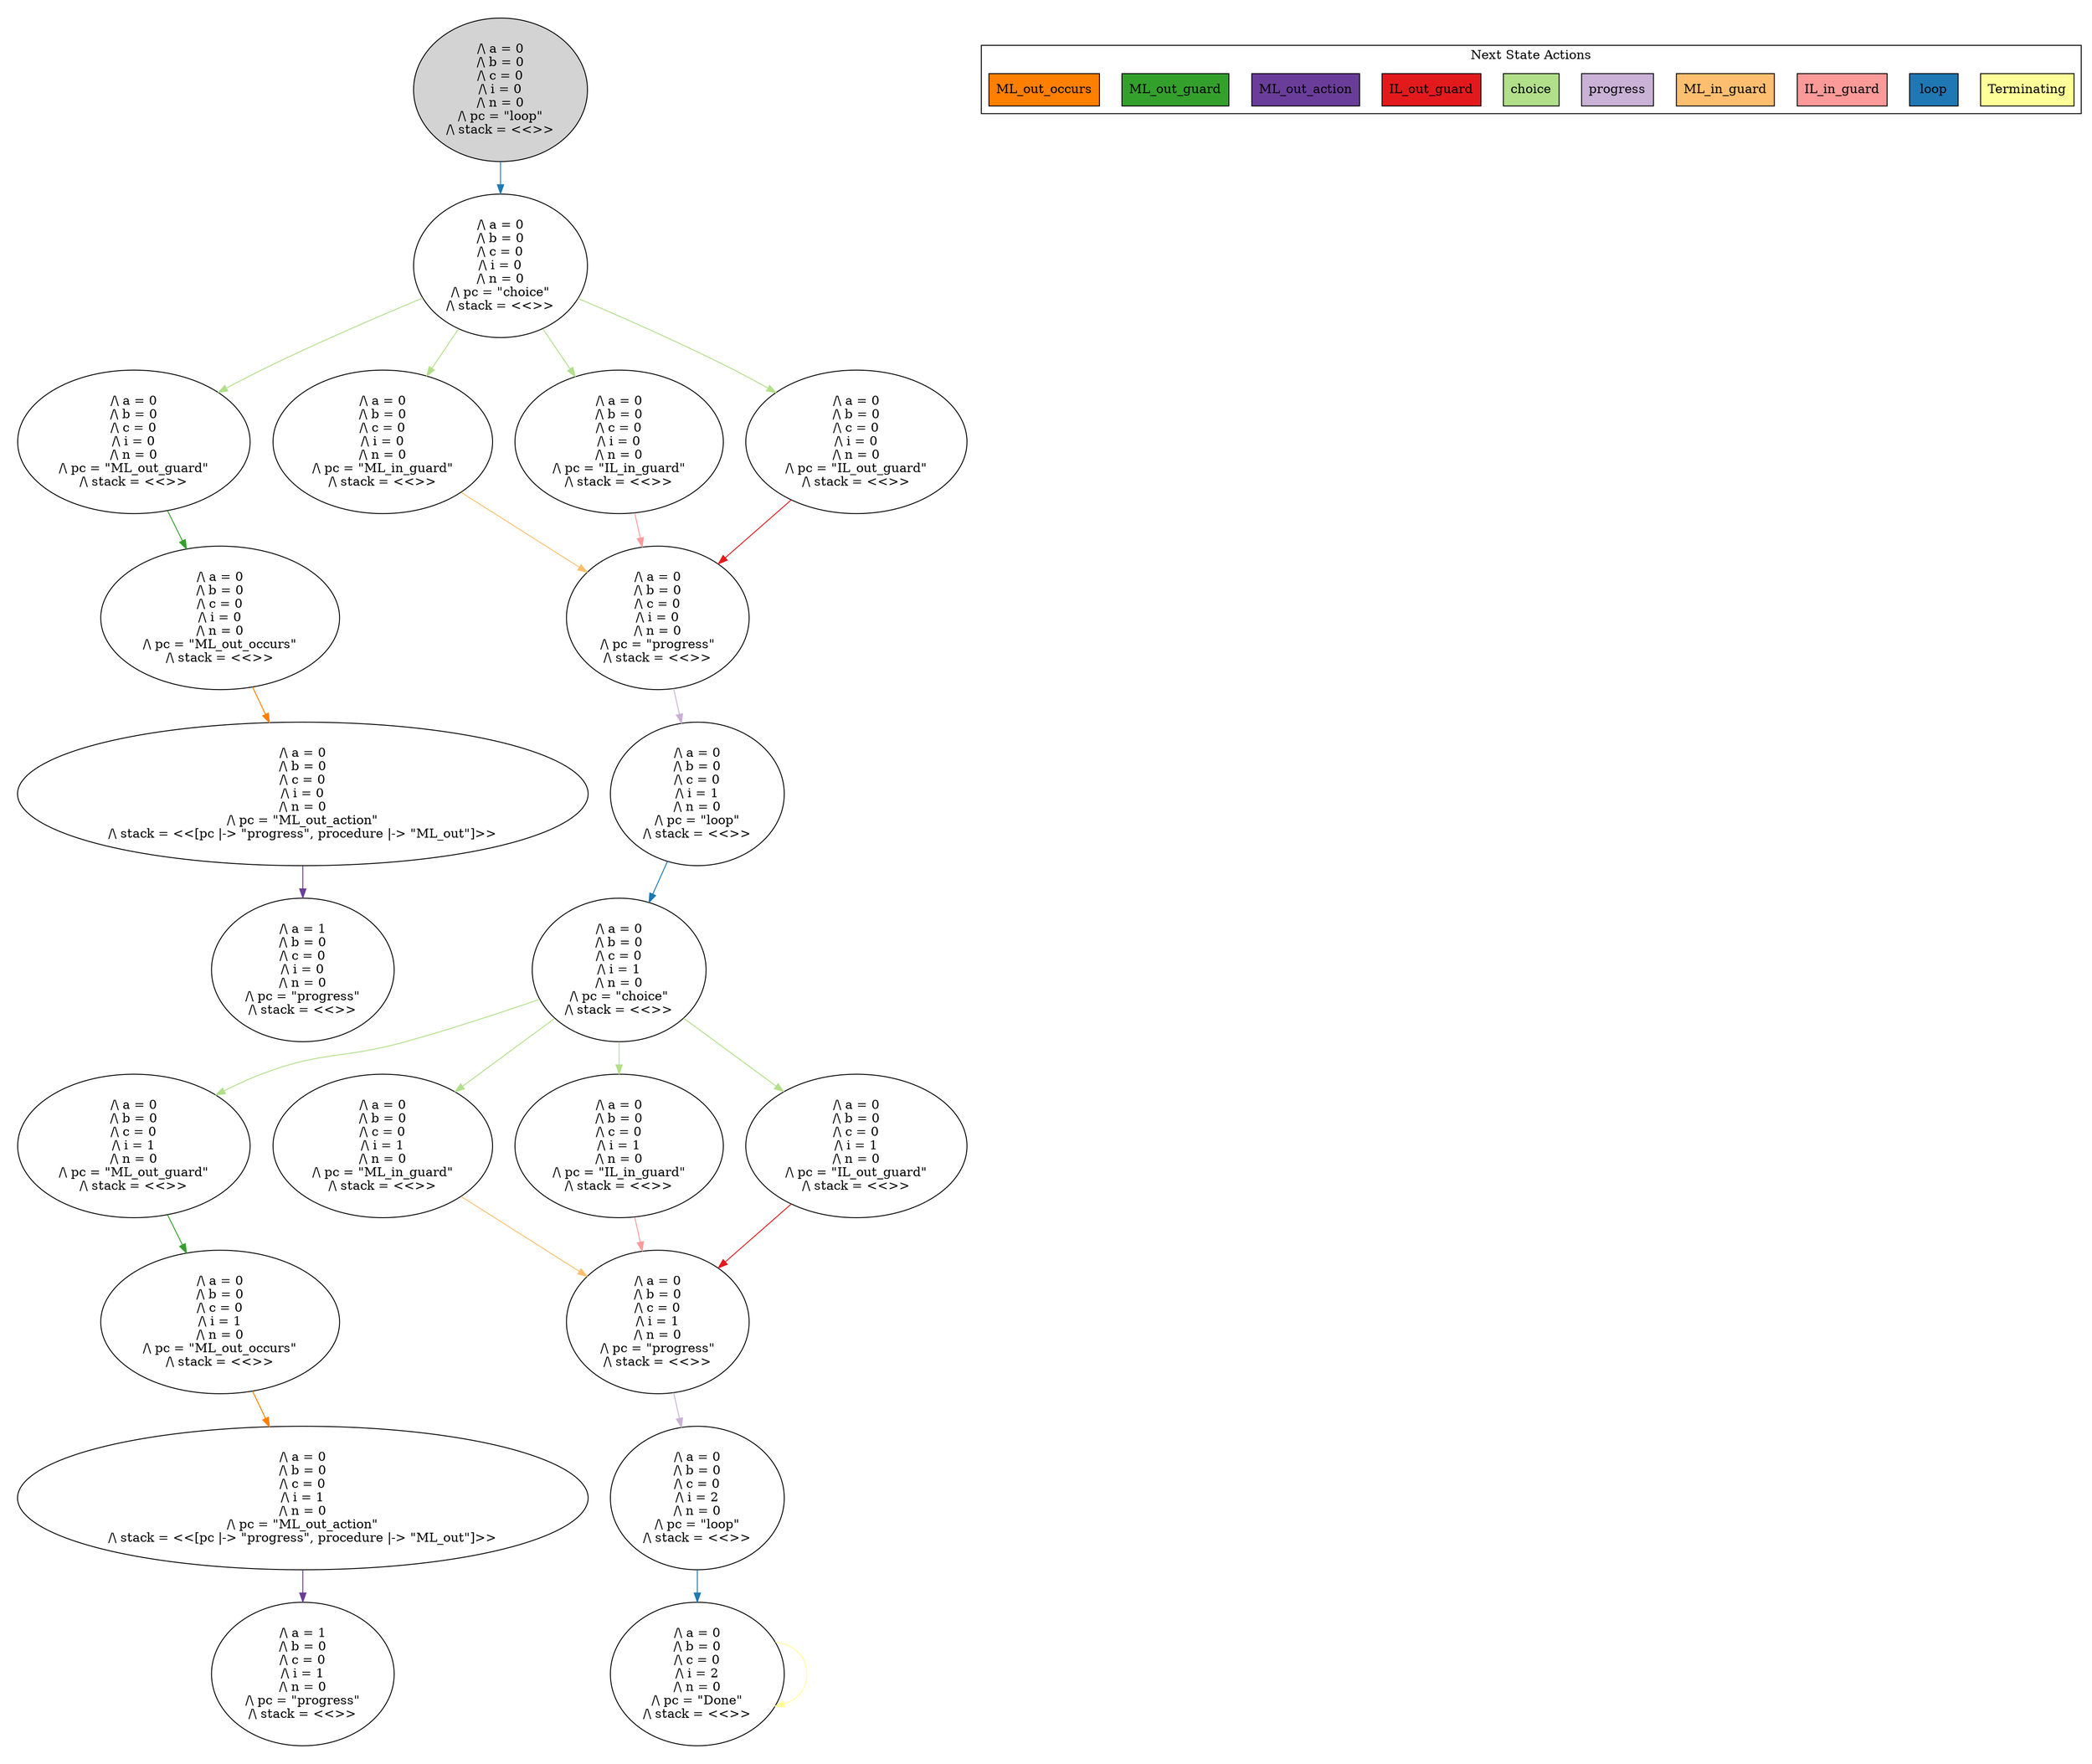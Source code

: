 strict digraph DiskGraph {
edge [colorscheme="paired12"]
nodesep=0.35;
subgraph cluster_graph {
color="white";
-4830277635397951892 [label="/\\ a = 0\n/\\ b = 0\n/\\ c = 0\n/\\ i = 0\n/\\ n = 0\n/\\ pc = \"loop\"\n/\\ stack = <<>>",style = filled]
-4830277635397951892 -> 5020845035231402995 [label="",color="2",fontcolor="2"];
5020845035231402995 [label="/\\ a = 0\n/\\ b = 0\n/\\ c = 0\n/\\ i = 0\n/\\ n = 0\n/\\ pc = \"choice\"\n/\\ stack = <<>>"];
5020845035231402995 -> 6068540636157477627 [label="",color="3",fontcolor="3"];
6068540636157477627 [label="/\\ a = 0\n/\\ b = 0\n/\\ c = 0\n/\\ i = 0\n/\\ n = 0\n/\\ pc = \"ML_out_guard\"\n/\\ stack = <<>>"];
5020845035231402995 -> 7955516589905073208 [label="",color="3",fontcolor="3"];
7955516589905073208 [label="/\\ a = 0\n/\\ b = 0\n/\\ c = 0\n/\\ i = 0\n/\\ n = 0\n/\\ pc = \"ML_in_guard\"\n/\\ stack = <<>>"];
6068540636157477627 -> 8039784854571392312 [label="",color="4",fontcolor="4"];
8039784854571392312 [label="/\\ a = 0\n/\\ b = 0\n/\\ c = 0\n/\\ i = 0\n/\\ n = 0\n/\\ pc = \"ML_out_occurs\"\n/\\ stack = <<>>"];
5020845035231402995 -> -8878458940366844467 [label="",color="3",fontcolor="3"];
-8878458940366844467 [label="/\\ a = 0\n/\\ b = 0\n/\\ c = 0\n/\\ i = 0\n/\\ n = 0\n/\\ pc = \"IL_in_guard\"\n/\\ stack = <<>>"];
5020845035231402995 -> -1120925396804594537 [label="",color="3",fontcolor="3"];
-1120925396804594537 [label="/\\ a = 0\n/\\ b = 0\n/\\ c = 0\n/\\ i = 0\n/\\ n = 0\n/\\ pc = \"IL_out_guard\"\n/\\ stack = <<>>"];
-8878458940366844467 -> 811275781768734907 [label="",color="5",fontcolor="5"];
-1120925396804594537 -> 811275781768734907 [label="",color="6",fontcolor="6"];
7955516589905073208 -> 811275781768734907 [label="",color="7",fontcolor="7"];
811275781768734907 [label="/\\ a = 0\n/\\ b = 0\n/\\ c = 0\n/\\ i = 0\n/\\ n = 0\n/\\ pc = \"progress\"\n/\\ stack = <<>>"];
8039784854571392312 -> 8970453890228069924 [label="",color="8",fontcolor="8"];
8970453890228069924 [label="/\\ a = 0\n/\\ b = 0\n/\\ c = 0\n/\\ i = 0\n/\\ n = 0\n/\\ pc = \"ML_out_action\"\n/\\ stack = <<[pc |-> \"progress\", procedure |-> \"ML_out\"]>>"];
811275781768734907 -> 4108400015141783651 [label="",color="9",fontcolor="9"];
4108400015141783651 [label="/\\ a = 0\n/\\ b = 0\n/\\ c = 0\n/\\ i = 1\n/\\ n = 0\n/\\ pc = \"loop\"\n/\\ stack = <<>>"];
8970453890228069924 -> -5082731266029463209 [label="",color="10",fontcolor="10"];
-5082731266029463209 [label="/\\ a = 1\n/\\ b = 0\n/\\ c = 0\n/\\ i = 0\n/\\ n = 0\n/\\ pc = \"progress\"\n/\\ stack = <<>>"];
4108400015141783651 -> 2842189262425685050 [label="",color="2",fontcolor="2"];
2842189262425685050 [label="/\\ a = 0\n/\\ b = 0\n/\\ c = 0\n/\\ i = 1\n/\\ n = 0\n/\\ pc = \"choice\"\n/\\ stack = <<>>"];
2842189262425685050 -> -749622218695392630 [label="",color="3",fontcolor="3"];
-749622218695392630 [label="/\\ a = 0\n/\\ b = 0\n/\\ c = 0\n/\\ i = 1\n/\\ n = 0\n/\\ pc = \"ML_out_guard\"\n/\\ stack = <<>>"];
2842189262425685050 -> 4649312623846056524 [label="",color="3",fontcolor="3"];
4649312623846056524 [label="/\\ a = 0\n/\\ b = 0\n/\\ c = 0\n/\\ i = 1\n/\\ n = 0\n/\\ pc = \"ML_in_guard\"\n/\\ stack = <<>>"];
-749622218695392630 -> 6606266620118404333 [label="",color="4",fontcolor="4"];
6606266620118404333 [label="/\\ a = 0\n/\\ b = 0\n/\\ c = 0\n/\\ i = 1\n/\\ n = 0\n/\\ pc = \"ML_out_occurs\"\n/\\ stack = <<>>"];
2842189262425685050 -> -6184742320309879879 [label="",color="3",fontcolor="3"];
-6184742320309879879 [label="/\\ a = 0\n/\\ b = 0\n/\\ c = 0\n/\\ i = 1\n/\\ n = 0\n/\\ pc = \"IL_in_guard\"\n/\\ stack = <<>>"];
4649312623846056524 -> -1661894031866859148 [label="",color="7",fontcolor="7"];
-1661894031866859148 [label="/\\ a = 0\n/\\ b = 0\n/\\ c = 0\n/\\ i = 1\n/\\ n = 0\n/\\ pc = \"progress\"\n/\\ stack = <<>>"];
2842189262425685050 -> 5899340940616979686 [label="",color="3",fontcolor="3"];
5899340940616979686 [label="/\\ a = 0\n/\\ b = 0\n/\\ c = 0\n/\\ i = 1\n/\\ n = 0\n/\\ pc = \"IL_out_guard\"\n/\\ stack = <<>>"];
-1661894031866859148 -> -4749130449637959769 [label="",color="9",fontcolor="9"];
-4749130449637959769 [label="/\\ a = 0\n/\\ b = 0\n/\\ c = 0\n/\\ i = 2\n/\\ n = 0\n/\\ pc = \"loop\"\n/\\ stack = <<>>"];
6606266620118404333 -> -1458149817393287282 [label="",color="8",fontcolor="8"];
-1458149817393287282 [label="/\\ a = 0\n/\\ b = 0\n/\\ c = 0\n/\\ i = 1\n/\\ n = 0\n/\\ pc = \"ML_out_action\"\n/\\ stack = <<[pc |-> \"progress\", procedure |-> \"ML_out\"]>>"];
-4749130449637959769 -> -344822562005052133 [label="",color="2",fontcolor="2"];
-344822562005052133 [label="/\\ a = 0\n/\\ b = 0\n/\\ c = 0\n/\\ i = 2\n/\\ n = 0\n/\\ pc = \"Done\"\n/\\ stack = <<>>"];
-1458149817393287282 -> 6546965019035353240 [label="",color="10",fontcolor="10"];
6546965019035353240 [label="/\\ a = 1\n/\\ b = 0\n/\\ c = 0\n/\\ i = 1\n/\\ n = 0\n/\\ pc = \"progress\"\n/\\ stack = <<>>"];
-344822562005052133 -> -344822562005052133 [label="",color="11",fontcolor="11"];
5899340940616979686 -> -1661894031866859148 [label="",color="6",fontcolor="6"];
-6184742320309879879 -> -1661894031866859148 [label="",color="5",fontcolor="5"];
{rank = same; -4830277635397951892;}
{rank = same; 5020845035231402995;}
{rank = same; 6068540636157477627;-1120925396804594537;7955516589905073208;-8878458940366844467;}
{rank = same; 8039784854571392312;811275781768734907;}
{rank = same; 8970453890228069924;4108400015141783651;}
{rank = same; 2842189262425685050;}
{rank = same; 5899340940616979686;-6184742320309879879;-749622218695392630;4649312623846056524;}
{rank = same; 6606266620118404333;-1661894031866859148;}
{rank = same; -4749130449637959769;-1458149817393287282;}
{rank = same; -344822562005052133;}
}
subgraph cluster_legend {graph[style=bold];label = "Next State Actions" style="solid"
node [ labeljust="l",colorscheme="paired12",style=filled,shape=record ]
Terminating [label="Terminating",fillcolor=11]
loop [label="loop",fillcolor=2]
IL_in_guard [label="IL_in_guard",fillcolor=5]
ML_in_guard [label="ML_in_guard",fillcolor=7]
progress [label="progress",fillcolor=9]
choice [label="choice",fillcolor=3]
IL_out_guard [label="IL_out_guard",fillcolor=6]
ML_out_action [label="ML_out_action",fillcolor=10]
ML_out_guard [label="ML_out_guard",fillcolor=4]
ML_out_occurs [label="ML_out_occurs",fillcolor=8]
}}